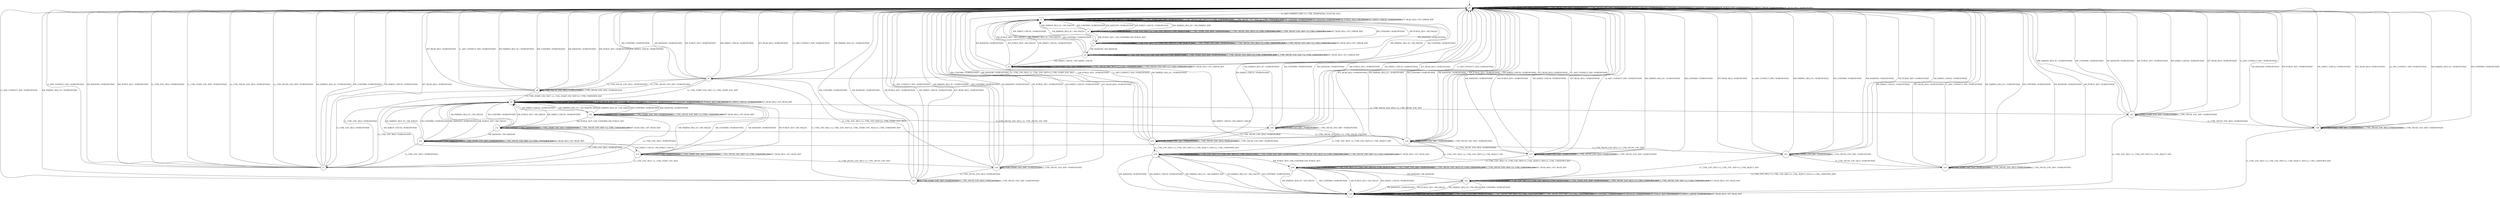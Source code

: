 digraph g {

	s0 [shape="circle" label="s0"];
	s1 [shape="circle" label="s1"];
	s2 [shape="circle" label="s2"];
	s3 [shape="circle" label="s3"];
	s4 [shape="circle" label="s4"];
	s5 [shape="circle" label="s5"];
	s6 [shape="circle" label="s6"];
	s7 [shape="circle" label="s7"];
	s8 [shape="circle" label="s8"];
	s9 [shape="circle" label="s9"];
	s10 [shape="circle" label="s10"];
	s11 [shape="circle" label="s11"];
	s12 [shape="circle" label="s12"];
	s13 [shape="circle" label="s13"];
	s14 [shape="circle" label="s14"];
	s15 [shape="circle" label="s15"];
	s16 [shape="circle" label="s16"];
	s17 [shape="circle" label="s17"];
	s18 [shape="circle" label="s18"];
	s19 [shape="circle" label="s19"];
	s20 [shape="circle" label="s20"];
	s21 [shape="circle" label="s21"];
	s22 [shape="circle" label="s22"];
	s23 [shape="circle" label="s23"];
	s24 [shape="circle" label="s24"];
	s25 [shape="circle" label="s25"];
	s26 [shape="circle" label="s26"];
	s27 [shape="circle" label="s27"];
	s0 -> s1 [label="LL_ADV_CONNECT_IND / LL_CTRL_PERIPHERAL_FEATURE_REQ"];
	s0 -> s0 [label="LL_CTRL_ENC_REQ / NORESPONSE"];
	s0 -> s0 [label="LL_CTRL_START_ENC_RSP / NORESPONSE"];
	s0 -> s0 [label="LL_CTRL_PAUSE_ENC_REQ / NORESPONSE"];
	s0 -> s0 [label="LL_CTRL_PAUSE_ENC_RSP / NORESPONSE"];
	s0 -> s0 [label="SM_PAIRING_REQ_SC / NORESPONSE"];
	s0 -> s0 [label="SM_CONFIRM / NORESPONSE"];
	s0 -> s0 [label="SM_RANDOM / NORESPONSE"];
	s0 -> s0 [label="SM_PUBLIC_KEY / NORESPONSE"];
	s0 -> s0 [label="SM_DHKEY_CHECK / NORESPONSE"];
	s0 -> s0 [label="ATT_READ_REQ / NORESPONSE"];
	s1 -> s1 [label="LL_ADV_CONNECT_IND / NORESPONSE"];
	s1 -> s1 [label="LL_CTRL_ENC_REQ / LL_CTRL_ENC_RSP+LL_CTRL_REJECT_IND"];
	s1 -> s1 [label="LL_CTRL_START_ENC_RSP / NORESPONSE"];
	s1 -> s1 [label="LL_CTRL_PAUSE_ENC_REQ / LL_CTRL_UNKNOWN_RSP"];
	s1 -> s1 [label="LL_CTRL_PAUSE_ENC_RSP / LL_CTRL_UNKNOWN_RSP"];
	s1 -> s2 [label="SM_PAIRING_REQ_SC / SM_PAIRING_RSP"];
	s1 -> s1 [label="SM_CONFIRM / NORESPONSE"];
	s1 -> s1 [label="SM_RANDOM / NORESPONSE"];
	s1 -> s1 [label="SM_PUBLIC_KEY / SM_FAILED"];
	s1 -> s1 [label="SM_DHKEY_CHECK / NORESPONSE"];
	s1 -> s1 [label="ATT_READ_REQ / ATT_ERROR_RSP"];
	s2 -> s2 [label="LL_ADV_CONNECT_IND / NORESPONSE"];
	s2 -> s2 [label="LL_CTRL_ENC_REQ / LL_CTRL_ENC_RSP+LL_CTRL_REJECT_IND"];
	s2 -> s2 [label="LL_CTRL_START_ENC_RSP / NORESPONSE"];
	s2 -> s2 [label="LL_CTRL_PAUSE_ENC_REQ / LL_CTRL_UNKNOWN_RSP"];
	s2 -> s2 [label="LL_CTRL_PAUSE_ENC_RSP / LL_CTRL_UNKNOWN_RSP"];
	s2 -> s1 [label="SM_PAIRING_REQ_SC / SM_FAILED"];
	s2 -> s1 [label="SM_CONFIRM / NORESPONSE"];
	s2 -> s1 [label="SM_RANDOM / NORESPONSE"];
	s2 -> s3 [label="SM_PUBLIC_KEY / SM_CONFIRM+SM_PUBLIC_KEY"];
	s2 -> s1 [label="SM_DHKEY_CHECK / NORESPONSE"];
	s2 -> s2 [label="ATT_READ_REQ / ATT_ERROR_RSP"];
	s3 -> s3 [label="LL_ADV_CONNECT_IND / NORESPONSE"];
	s3 -> s3 [label="LL_CTRL_ENC_REQ / LL_CTRL_ENC_RSP+LL_CTRL_REJECT_IND"];
	s3 -> s3 [label="LL_CTRL_START_ENC_RSP / NORESPONSE"];
	s3 -> s3 [label="LL_CTRL_PAUSE_ENC_REQ / LL_CTRL_UNKNOWN_RSP"];
	s3 -> s3 [label="LL_CTRL_PAUSE_ENC_RSP / LL_CTRL_UNKNOWN_RSP"];
	s3 -> s1 [label="SM_PAIRING_REQ_SC / SM_FAILED"];
	s3 -> s1 [label="SM_CONFIRM / NORESPONSE"];
	s3 -> s4 [label="SM_RANDOM / SM_RANDOM"];
	s3 -> s1 [label="SM_PUBLIC_KEY / SM_FAILED"];
	s3 -> s1 [label="SM_DHKEY_CHECK / NORESPONSE"];
	s3 -> s3 [label="ATT_READ_REQ / ATT_ERROR_RSP"];
	s4 -> s4 [label="LL_ADV_CONNECT_IND / NORESPONSE"];
	s4 -> s4 [label="LL_CTRL_ENC_REQ / LL_CTRL_ENC_RSP+LL_CTRL_REJECT_IND"];
	s4 -> s4 [label="LL_CTRL_START_ENC_RSP / NORESPONSE"];
	s4 -> s4 [label="LL_CTRL_PAUSE_ENC_REQ / LL_CTRL_UNKNOWN_RSP"];
	s4 -> s4 [label="LL_CTRL_PAUSE_ENC_RSP / LL_CTRL_UNKNOWN_RSP"];
	s4 -> s1 [label="SM_PAIRING_REQ_SC / SM_FAILED"];
	s4 -> s1 [label="SM_CONFIRM / NORESPONSE"];
	s4 -> s1 [label="SM_RANDOM / NORESPONSE"];
	s4 -> s1 [label="SM_PUBLIC_KEY / SM_FAILED"];
	s4 -> s5 [label="SM_DHKEY_CHECK / SM_DHKEY_CHECK"];
	s4 -> s4 [label="ATT_READ_REQ / ATT_ERROR_RSP"];
	s5 -> s5 [label="LL_ADV_CONNECT_IND / NORESPONSE"];
	s5 -> s6 [label="LL_CTRL_ENC_REQ / LL_CTRL_ENC_RSP+LL_CTRL_START_ENC_REQ"];
	s5 -> s5 [label="LL_CTRL_START_ENC_RSP / NORESPONSE"];
	s5 -> s5 [label="LL_CTRL_PAUSE_ENC_REQ / LL_CTRL_UNKNOWN_RSP"];
	s5 -> s5 [label="LL_CTRL_PAUSE_ENC_RSP / LL_CTRL_UNKNOWN_RSP"];
	s5 -> s1 [label="SM_PAIRING_REQ_SC / SM_FAILED"];
	s5 -> s1 [label="SM_CONFIRM / NORESPONSE"];
	s5 -> s1 [label="SM_RANDOM / NORESPONSE"];
	s5 -> s1 [label="SM_PUBLIC_KEY / SM_FAILED"];
	s5 -> s1 [label="SM_DHKEY_CHECK / NORESPONSE"];
	s5 -> s5 [label="ATT_READ_REQ / ATT_ERROR_RSP"];
	s6 -> s0 [label="LL_ADV_CONNECT_IND / NORESPONSE"];
	s6 -> s7 [label="LL_CTRL_ENC_REQ / NORESPONSE"];
	s6 -> s9 [label="LL_CTRL_START_ENC_RSP / LL_CTRL_START_ENC_RSP"];
	s6 -> s8 [label="LL_CTRL_PAUSE_ENC_REQ / NORESPONSE"];
	s6 -> s8 [label="LL_CTRL_PAUSE_ENC_RSP / NORESPONSE"];
	s6 -> s0 [label="SM_PAIRING_REQ_SC / NORESPONSE"];
	s6 -> s0 [label="SM_CONFIRM / NORESPONSE"];
	s6 -> s0 [label="SM_RANDOM / NORESPONSE"];
	s6 -> s0 [label="SM_PUBLIC_KEY / NORESPONSE"];
	s6 -> s0 [label="SM_DHKEY_CHECK / NORESPONSE"];
	s6 -> s0 [label="ATT_READ_REQ / NORESPONSE"];
	s7 -> s0 [label="LL_ADV_CONNECT_IND / NORESPONSE"];
	s7 -> s0 [label="LL_CTRL_ENC_REQ / NORESPONSE"];
	s7 -> s0 [label="LL_CTRL_START_ENC_RSP / NORESPONSE"];
	s7 -> s0 [label="LL_CTRL_PAUSE_ENC_REQ / NORESPONSE"];
	s7 -> s0 [label="LL_CTRL_PAUSE_ENC_RSP / NORESPONSE"];
	s7 -> s0 [label="SM_PAIRING_REQ_SC / NORESPONSE"];
	s7 -> s0 [label="SM_CONFIRM / NORESPONSE"];
	s7 -> s0 [label="SM_RANDOM / NORESPONSE"];
	s7 -> s0 [label="SM_PUBLIC_KEY / NORESPONSE"];
	s7 -> s0 [label="SM_DHKEY_CHECK / NORESPONSE"];
	s7 -> s0 [label="ATT_READ_REQ / NORESPONSE"];
	s8 -> s0 [label="LL_ADV_CONNECT_IND / NORESPONSE"];
	s8 -> s7 [label="LL_CTRL_ENC_REQ / NORESPONSE"];
	s8 -> s9 [label="LL_CTRL_START_ENC_RSP / LL_CTRL_START_ENC_RSP+LL_CTRL_UNKNOWN_RSP"];
	s8 -> s8 [label="LL_CTRL_PAUSE_ENC_REQ / NORESPONSE"];
	s8 -> s8 [label="LL_CTRL_PAUSE_ENC_RSP / NORESPONSE"];
	s8 -> s0 [label="SM_PAIRING_REQ_SC / NORESPONSE"];
	s8 -> s0 [label="SM_CONFIRM / NORESPONSE"];
	s8 -> s0 [label="SM_RANDOM / NORESPONSE"];
	s8 -> s0 [label="SM_PUBLIC_KEY / NORESPONSE"];
	s8 -> s0 [label="SM_DHKEY_CHECK / NORESPONSE"];
	s8 -> s0 [label="ATT_READ_REQ / NORESPONSE"];
	s9 -> s9 [label="LL_ADV_CONNECT_IND / NORESPONSE"];
	s9 -> s7 [label="LL_CTRL_ENC_REQ / NORESPONSE"];
	s9 -> s9 [label="LL_CTRL_START_ENC_RSP / NORESPONSE"];
	s9 -> s25 [label="LL_CTRL_PAUSE_ENC_REQ / LL_CTRL_PAUSE_ENC_RSP"];
	s9 -> s9 [label="LL_CTRL_PAUSE_ENC_RSP / LL_CTRL_UNKNOWN_RSP"];
	s9 -> s10 [label="SM_PAIRING_REQ_SC / SM_PAIRING_RSP"];
	s9 -> s9 [label="SM_CONFIRM / NORESPONSE"];
	s9 -> s9 [label="SM_RANDOM / NORESPONSE"];
	s9 -> s9 [label="SM_PUBLIC_KEY / SM_FAILED"];
	s9 -> s9 [label="SM_DHKEY_CHECK / NORESPONSE"];
	s9 -> s9 [label="ATT_READ_REQ / ATT_READ_RSP"];
	s10 -> s10 [label="LL_ADV_CONNECT_IND / NORESPONSE"];
	s10 -> s7 [label="LL_CTRL_ENC_REQ / NORESPONSE"];
	s10 -> s10 [label="LL_CTRL_START_ENC_RSP / NORESPONSE"];
	s10 -> s14 [label="LL_CTRL_PAUSE_ENC_REQ / LL_CTRL_PAUSE_ENC_RSP"];
	s10 -> s10 [label="LL_CTRL_PAUSE_ENC_RSP / LL_CTRL_UNKNOWN_RSP"];
	s10 -> s9 [label="SM_PAIRING_REQ_SC / SM_FAILED"];
	s10 -> s9 [label="SM_CONFIRM / NORESPONSE"];
	s10 -> s9 [label="SM_RANDOM / NORESPONSE"];
	s10 -> s11 [label="SM_PUBLIC_KEY / SM_CONFIRM+SM_PUBLIC_KEY"];
	s10 -> s9 [label="SM_DHKEY_CHECK / NORESPONSE"];
	s10 -> s10 [label="ATT_READ_REQ / ATT_READ_RSP"];
	s11 -> s11 [label="LL_ADV_CONNECT_IND / NORESPONSE"];
	s11 -> s7 [label="LL_CTRL_ENC_REQ / NORESPONSE"];
	s11 -> s11 [label="LL_CTRL_START_ENC_RSP / NORESPONSE"];
	s11 -> s24 [label="LL_CTRL_PAUSE_ENC_REQ / LL_CTRL_PAUSE_ENC_RSP"];
	s11 -> s11 [label="LL_CTRL_PAUSE_ENC_RSP / LL_CTRL_UNKNOWN_RSP"];
	s11 -> s9 [label="SM_PAIRING_REQ_SC / SM_FAILED"];
	s11 -> s9 [label="SM_CONFIRM / NORESPONSE"];
	s11 -> s12 [label="SM_RANDOM / SM_RANDOM"];
	s11 -> s9 [label="SM_PUBLIC_KEY / SM_FAILED"];
	s11 -> s9 [label="SM_DHKEY_CHECK / NORESPONSE"];
	s11 -> s11 [label="ATT_READ_REQ / ATT_READ_RSP"];
	s12 -> s12 [label="LL_ADV_CONNECT_IND / NORESPONSE"];
	s12 -> s7 [label="LL_CTRL_ENC_REQ / NORESPONSE"];
	s12 -> s12 [label="LL_CTRL_START_ENC_RSP / NORESPONSE"];
	s12 -> s21 [label="LL_CTRL_PAUSE_ENC_REQ / LL_CTRL_PAUSE_ENC_RSP"];
	s12 -> s12 [label="LL_CTRL_PAUSE_ENC_RSP / LL_CTRL_UNKNOWN_RSP"];
	s12 -> s9 [label="SM_PAIRING_REQ_SC / SM_FAILED"];
	s12 -> s9 [label="SM_CONFIRM / NORESPONSE"];
	s12 -> s9 [label="SM_RANDOM / NORESPONSE"];
	s12 -> s9 [label="SM_PUBLIC_KEY / SM_FAILED"];
	s12 -> s13 [label="SM_DHKEY_CHECK / SM_DHKEY_CHECK"];
	s12 -> s12 [label="ATT_READ_REQ / ATT_READ_RSP"];
	s13 -> s13 [label="LL_ADV_CONNECT_IND / NORESPONSE"];
	s13 -> s7 [label="LL_CTRL_ENC_REQ / LL_CTRL_START_ENC_REQ"];
	s13 -> s13 [label="LL_CTRL_START_ENC_RSP / NORESPONSE"];
	s13 -> s16 [label="LL_CTRL_PAUSE_ENC_REQ / LL_CTRL_PAUSE_ENC_RSP"];
	s13 -> s13 [label="LL_CTRL_PAUSE_ENC_RSP / LL_CTRL_UNKNOWN_RSP"];
	s13 -> s9 [label="SM_PAIRING_REQ_SC / SM_FAILED"];
	s13 -> s9 [label="SM_CONFIRM / NORESPONSE"];
	s13 -> s9 [label="SM_RANDOM / NORESPONSE"];
	s13 -> s9 [label="SM_PUBLIC_KEY / SM_FAILED"];
	s13 -> s9 [label="SM_DHKEY_CHECK / NORESPONSE"];
	s13 -> s13 [label="ATT_READ_REQ / ATT_READ_RSP"];
	s14 -> s0 [label="LL_ADV_CONNECT_IND / NORESPONSE"];
	s14 -> s18 [label="LL_CTRL_ENC_REQ / LL_CTRL_ENC_RSP+LL_CTRL_REJECT_IND"];
	s14 -> s14 [label="LL_CTRL_START_ENC_RSP / NORESPONSE"];
	s14 -> s15 [label="LL_CTRL_PAUSE_ENC_REQ / NORESPONSE"];
	s14 -> s14 [label="LL_CTRL_PAUSE_ENC_RSP / NORESPONSE"];
	s14 -> s0 [label="SM_PAIRING_REQ_SC / NORESPONSE"];
	s14 -> s0 [label="SM_CONFIRM / NORESPONSE"];
	s14 -> s0 [label="SM_RANDOM / NORESPONSE"];
	s14 -> s0 [label="SM_PUBLIC_KEY / NORESPONSE"];
	s14 -> s0 [label="SM_DHKEY_CHECK / NORESPONSE"];
	s14 -> s0 [label="ATT_READ_REQ / NORESPONSE"];
	s15 -> s0 [label="LL_ADV_CONNECT_IND / NORESPONSE"];
	s15 -> s18 [label="LL_CTRL_ENC_REQ / LL_CTRL_ENC_RSP+LL_CTRL_REJECT_IND+LL_CTRL_UNKNOWN_RSP"];
	s15 -> s15 [label="LL_CTRL_START_ENC_RSP / NORESPONSE"];
	s15 -> s15 [label="LL_CTRL_PAUSE_ENC_REQ / NORESPONSE"];
	s15 -> s15 [label="LL_CTRL_PAUSE_ENC_RSP / NORESPONSE"];
	s15 -> s0 [label="SM_PAIRING_REQ_SC / NORESPONSE"];
	s15 -> s0 [label="SM_CONFIRM / NORESPONSE"];
	s15 -> s0 [label="SM_RANDOM / NORESPONSE"];
	s15 -> s0 [label="SM_PUBLIC_KEY / NORESPONSE"];
	s15 -> s0 [label="SM_DHKEY_CHECK / NORESPONSE"];
	s15 -> s0 [label="ATT_READ_REQ / NORESPONSE"];
	s16 -> s0 [label="LL_ADV_CONNECT_IND / NORESPONSE"];
	s16 -> s6 [label="LL_CTRL_ENC_REQ / LL_CTRL_ENC_RSP+LL_CTRL_START_ENC_REQ"];
	s16 -> s16 [label="LL_CTRL_START_ENC_RSP / NORESPONSE"];
	s16 -> s17 [label="LL_CTRL_PAUSE_ENC_REQ / NORESPONSE"];
	s16 -> s16 [label="LL_CTRL_PAUSE_ENC_RSP / NORESPONSE"];
	s16 -> s0 [label="SM_PAIRING_REQ_SC / NORESPONSE"];
	s16 -> s0 [label="SM_CONFIRM / NORESPONSE"];
	s16 -> s0 [label="SM_RANDOM / NORESPONSE"];
	s16 -> s0 [label="SM_PUBLIC_KEY / NORESPONSE"];
	s16 -> s0 [label="SM_DHKEY_CHECK / NORESPONSE"];
	s16 -> s0 [label="ATT_READ_REQ / NORESPONSE"];
	s17 -> s0 [label="LL_ADV_CONNECT_IND / NORESPONSE"];
	s17 -> s6 [label="LL_CTRL_ENC_REQ / LL_CTRL_ENC_RSP+LL_CTRL_START_ENC_REQ+LL_CTRL_UNKNOWN_RSP"];
	s17 -> s17 [label="LL_CTRL_START_ENC_RSP / NORESPONSE"];
	s17 -> s17 [label="LL_CTRL_PAUSE_ENC_REQ / NORESPONSE"];
	s17 -> s17 [label="LL_CTRL_PAUSE_ENC_RSP / NORESPONSE"];
	s17 -> s0 [label="SM_PAIRING_REQ_SC / NORESPONSE"];
	s17 -> s0 [label="SM_CONFIRM / NORESPONSE"];
	s17 -> s0 [label="SM_RANDOM / NORESPONSE"];
	s17 -> s0 [label="SM_PUBLIC_KEY / NORESPONSE"];
	s17 -> s0 [label="SM_DHKEY_CHECK / NORESPONSE"];
	s17 -> s0 [label="ATT_READ_REQ / NORESPONSE"];
	s18 -> s18 [label="LL_ADV_CONNECT_IND / NORESPONSE"];
	s18 -> s18 [label="LL_CTRL_ENC_REQ / LL_CTRL_ENC_RSP+LL_CTRL_REJECT_IND"];
	s18 -> s18 [label="LL_CTRL_START_ENC_RSP / NORESPONSE"];
	s18 -> s18 [label="LL_CTRL_PAUSE_ENC_REQ / LL_CTRL_UNKNOWN_RSP"];
	s18 -> s18 [label="LL_CTRL_PAUSE_ENC_RSP / LL_CTRL_UNKNOWN_RSP"];
	s18 -> s19 [label="SM_PAIRING_REQ_SC / SM_FAILED"];
	s18 -> s19 [label="SM_CONFIRM / NORESPONSE"];
	s18 -> s19 [label="SM_RANDOM / NORESPONSE"];
	s18 -> s20 [label="SM_PUBLIC_KEY / SM_CONFIRM+SM_PUBLIC_KEY"];
	s18 -> s19 [label="SM_DHKEY_CHECK / NORESPONSE"];
	s18 -> s18 [label="ATT_READ_REQ / ATT_READ_RSP"];
	s19 -> s19 [label="LL_ADV_CONNECT_IND / NORESPONSE"];
	s19 -> s19 [label="LL_CTRL_ENC_REQ / LL_CTRL_ENC_RSP+LL_CTRL_REJECT_IND"];
	s19 -> s19 [label="LL_CTRL_START_ENC_RSP / NORESPONSE"];
	s19 -> s19 [label="LL_CTRL_PAUSE_ENC_REQ / LL_CTRL_UNKNOWN_RSP"];
	s19 -> s19 [label="LL_CTRL_PAUSE_ENC_RSP / LL_CTRL_UNKNOWN_RSP"];
	s19 -> s18 [label="SM_PAIRING_REQ_SC / SM_PAIRING_RSP"];
	s19 -> s19 [label="SM_CONFIRM / NORESPONSE"];
	s19 -> s19 [label="SM_RANDOM / NORESPONSE"];
	s19 -> s19 [label="SM_PUBLIC_KEY / SM_FAILED"];
	s19 -> s19 [label="SM_DHKEY_CHECK / NORESPONSE"];
	s19 -> s19 [label="ATT_READ_REQ / ATT_READ_RSP"];
	s20 -> s20 [label="LL_ADV_CONNECT_IND / NORESPONSE"];
	s20 -> s20 [label="LL_CTRL_ENC_REQ / LL_CTRL_ENC_RSP+LL_CTRL_REJECT_IND"];
	s20 -> s20 [label="LL_CTRL_START_ENC_RSP / NORESPONSE"];
	s20 -> s20 [label="LL_CTRL_PAUSE_ENC_REQ / LL_CTRL_UNKNOWN_RSP"];
	s20 -> s20 [label="LL_CTRL_PAUSE_ENC_RSP / LL_CTRL_UNKNOWN_RSP"];
	s20 -> s19 [label="SM_PAIRING_REQ_SC / SM_FAILED"];
	s20 -> s19 [label="SM_CONFIRM / NORESPONSE"];
	s20 -> s22 [label="SM_RANDOM / SM_RANDOM"];
	s20 -> s19 [label="SM_PUBLIC_KEY / SM_FAILED"];
	s20 -> s19 [label="SM_DHKEY_CHECK / NORESPONSE"];
	s20 -> s20 [label="ATT_READ_REQ / ATT_READ_RSP"];
	s21 -> s0 [label="LL_ADV_CONNECT_IND / NORESPONSE"];
	s21 -> s22 [label="LL_CTRL_ENC_REQ / LL_CTRL_ENC_RSP+LL_CTRL_REJECT_IND"];
	s21 -> s21 [label="LL_CTRL_START_ENC_RSP / NORESPONSE"];
	s21 -> s23 [label="LL_CTRL_PAUSE_ENC_REQ / NORESPONSE"];
	s21 -> s21 [label="LL_CTRL_PAUSE_ENC_RSP / NORESPONSE"];
	s21 -> s0 [label="SM_PAIRING_REQ_SC / NORESPONSE"];
	s21 -> s0 [label="SM_CONFIRM / NORESPONSE"];
	s21 -> s0 [label="SM_RANDOM / NORESPONSE"];
	s21 -> s0 [label="SM_PUBLIC_KEY / NORESPONSE"];
	s21 -> s0 [label="SM_DHKEY_CHECK / NORESPONSE"];
	s21 -> s0 [label="ATT_READ_REQ / NORESPONSE"];
	s22 -> s22 [label="LL_ADV_CONNECT_IND / NORESPONSE"];
	s22 -> s22 [label="LL_CTRL_ENC_REQ / LL_CTRL_ENC_RSP+LL_CTRL_REJECT_IND"];
	s22 -> s22 [label="LL_CTRL_START_ENC_RSP / NORESPONSE"];
	s22 -> s22 [label="LL_CTRL_PAUSE_ENC_REQ / LL_CTRL_UNKNOWN_RSP"];
	s22 -> s22 [label="LL_CTRL_PAUSE_ENC_RSP / LL_CTRL_UNKNOWN_RSP"];
	s22 -> s19 [label="SM_PAIRING_REQ_SC / SM_FAILED"];
	s22 -> s19 [label="SM_CONFIRM / NORESPONSE"];
	s22 -> s19 [label="SM_RANDOM / NORESPONSE"];
	s22 -> s19 [label="SM_PUBLIC_KEY / SM_FAILED"];
	s22 -> s5 [label="SM_DHKEY_CHECK / SM_DHKEY_CHECK"];
	s22 -> s22 [label="ATT_READ_REQ / ATT_READ_RSP"];
	s23 -> s0 [label="LL_ADV_CONNECT_IND / NORESPONSE"];
	s23 -> s22 [label="LL_CTRL_ENC_REQ / LL_CTRL_ENC_RSP+LL_CTRL_REJECT_IND+LL_CTRL_UNKNOWN_RSP"];
	s23 -> s23 [label="LL_CTRL_START_ENC_RSP / NORESPONSE"];
	s23 -> s23 [label="LL_CTRL_PAUSE_ENC_REQ / NORESPONSE"];
	s23 -> s23 [label="LL_CTRL_PAUSE_ENC_RSP / NORESPONSE"];
	s23 -> s0 [label="SM_PAIRING_REQ_SC / NORESPONSE"];
	s23 -> s0 [label="SM_CONFIRM / NORESPONSE"];
	s23 -> s0 [label="SM_RANDOM / NORESPONSE"];
	s23 -> s0 [label="SM_PUBLIC_KEY / NORESPONSE"];
	s23 -> s0 [label="SM_DHKEY_CHECK / NORESPONSE"];
	s23 -> s0 [label="ATT_READ_REQ / NORESPONSE"];
	s24 -> s0 [label="LL_ADV_CONNECT_IND / NORESPONSE"];
	s24 -> s20 [label="LL_CTRL_ENC_REQ / LL_CTRL_ENC_RSP+LL_CTRL_REJECT_IND"];
	s24 -> s24 [label="LL_CTRL_START_ENC_RSP / NORESPONSE"];
	s24 -> s27 [label="LL_CTRL_PAUSE_ENC_REQ / NORESPONSE"];
	s24 -> s24 [label="LL_CTRL_PAUSE_ENC_RSP / NORESPONSE"];
	s24 -> s0 [label="SM_PAIRING_REQ_SC / NORESPONSE"];
	s24 -> s0 [label="SM_CONFIRM / NORESPONSE"];
	s24 -> s0 [label="SM_RANDOM / NORESPONSE"];
	s24 -> s0 [label="SM_PUBLIC_KEY / NORESPONSE"];
	s24 -> s0 [label="SM_DHKEY_CHECK / NORESPONSE"];
	s24 -> s0 [label="ATT_READ_REQ / NORESPONSE"];
	s25 -> s0 [label="LL_ADV_CONNECT_IND / NORESPONSE"];
	s25 -> s19 [label="LL_CTRL_ENC_REQ / LL_CTRL_ENC_RSP+LL_CTRL_REJECT_IND"];
	s25 -> s25 [label="LL_CTRL_START_ENC_RSP / NORESPONSE"];
	s25 -> s26 [label="LL_CTRL_PAUSE_ENC_REQ / NORESPONSE"];
	s25 -> s25 [label="LL_CTRL_PAUSE_ENC_RSP / NORESPONSE"];
	s25 -> s0 [label="SM_PAIRING_REQ_SC / NORESPONSE"];
	s25 -> s0 [label="SM_CONFIRM / NORESPONSE"];
	s25 -> s0 [label="SM_RANDOM / NORESPONSE"];
	s25 -> s0 [label="SM_PUBLIC_KEY / NORESPONSE"];
	s25 -> s0 [label="SM_DHKEY_CHECK / NORESPONSE"];
	s25 -> s0 [label="ATT_READ_REQ / NORESPONSE"];
	s26 -> s0 [label="LL_ADV_CONNECT_IND / NORESPONSE"];
	s26 -> s19 [label="LL_CTRL_ENC_REQ / LL_CTRL_ENC_RSP+LL_CTRL_REJECT_IND+LL_CTRL_UNKNOWN_RSP"];
	s26 -> s26 [label="LL_CTRL_START_ENC_RSP / NORESPONSE"];
	s26 -> s26 [label="LL_CTRL_PAUSE_ENC_REQ / NORESPONSE"];
	s26 -> s26 [label="LL_CTRL_PAUSE_ENC_RSP / NORESPONSE"];
	s26 -> s0 [label="SM_PAIRING_REQ_SC / NORESPONSE"];
	s26 -> s0 [label="SM_CONFIRM / NORESPONSE"];
	s26 -> s0 [label="SM_RANDOM / NORESPONSE"];
	s26 -> s0 [label="SM_PUBLIC_KEY / NORESPONSE"];
	s26 -> s0 [label="SM_DHKEY_CHECK / NORESPONSE"];
	s26 -> s0 [label="ATT_READ_REQ / NORESPONSE"];
	s27 -> s0 [label="LL_ADV_CONNECT_IND / NORESPONSE"];
	s27 -> s20 [label="LL_CTRL_ENC_REQ / LL_CTRL_ENC_RSP+LL_CTRL_REJECT_IND+LL_CTRL_UNKNOWN_RSP"];
	s27 -> s27 [label="LL_CTRL_START_ENC_RSP / NORESPONSE"];
	s27 -> s27 [label="LL_CTRL_PAUSE_ENC_REQ / NORESPONSE"];
	s27 -> s27 [label="LL_CTRL_PAUSE_ENC_RSP / NORESPONSE"];
	s27 -> s0 [label="SM_PAIRING_REQ_SC / NORESPONSE"];
	s27 -> s0 [label="SM_CONFIRM / NORESPONSE"];
	s27 -> s0 [label="SM_RANDOM / NORESPONSE"];
	s27 -> s0 [label="SM_PUBLIC_KEY / NORESPONSE"];
	s27 -> s0 [label="SM_DHKEY_CHECK / NORESPONSE"];
	s27 -> s0 [label="ATT_READ_REQ / NORESPONSE"];

__start0 [label="" shape="none" width="0" height="0"];
__start0 -> s0;

}
